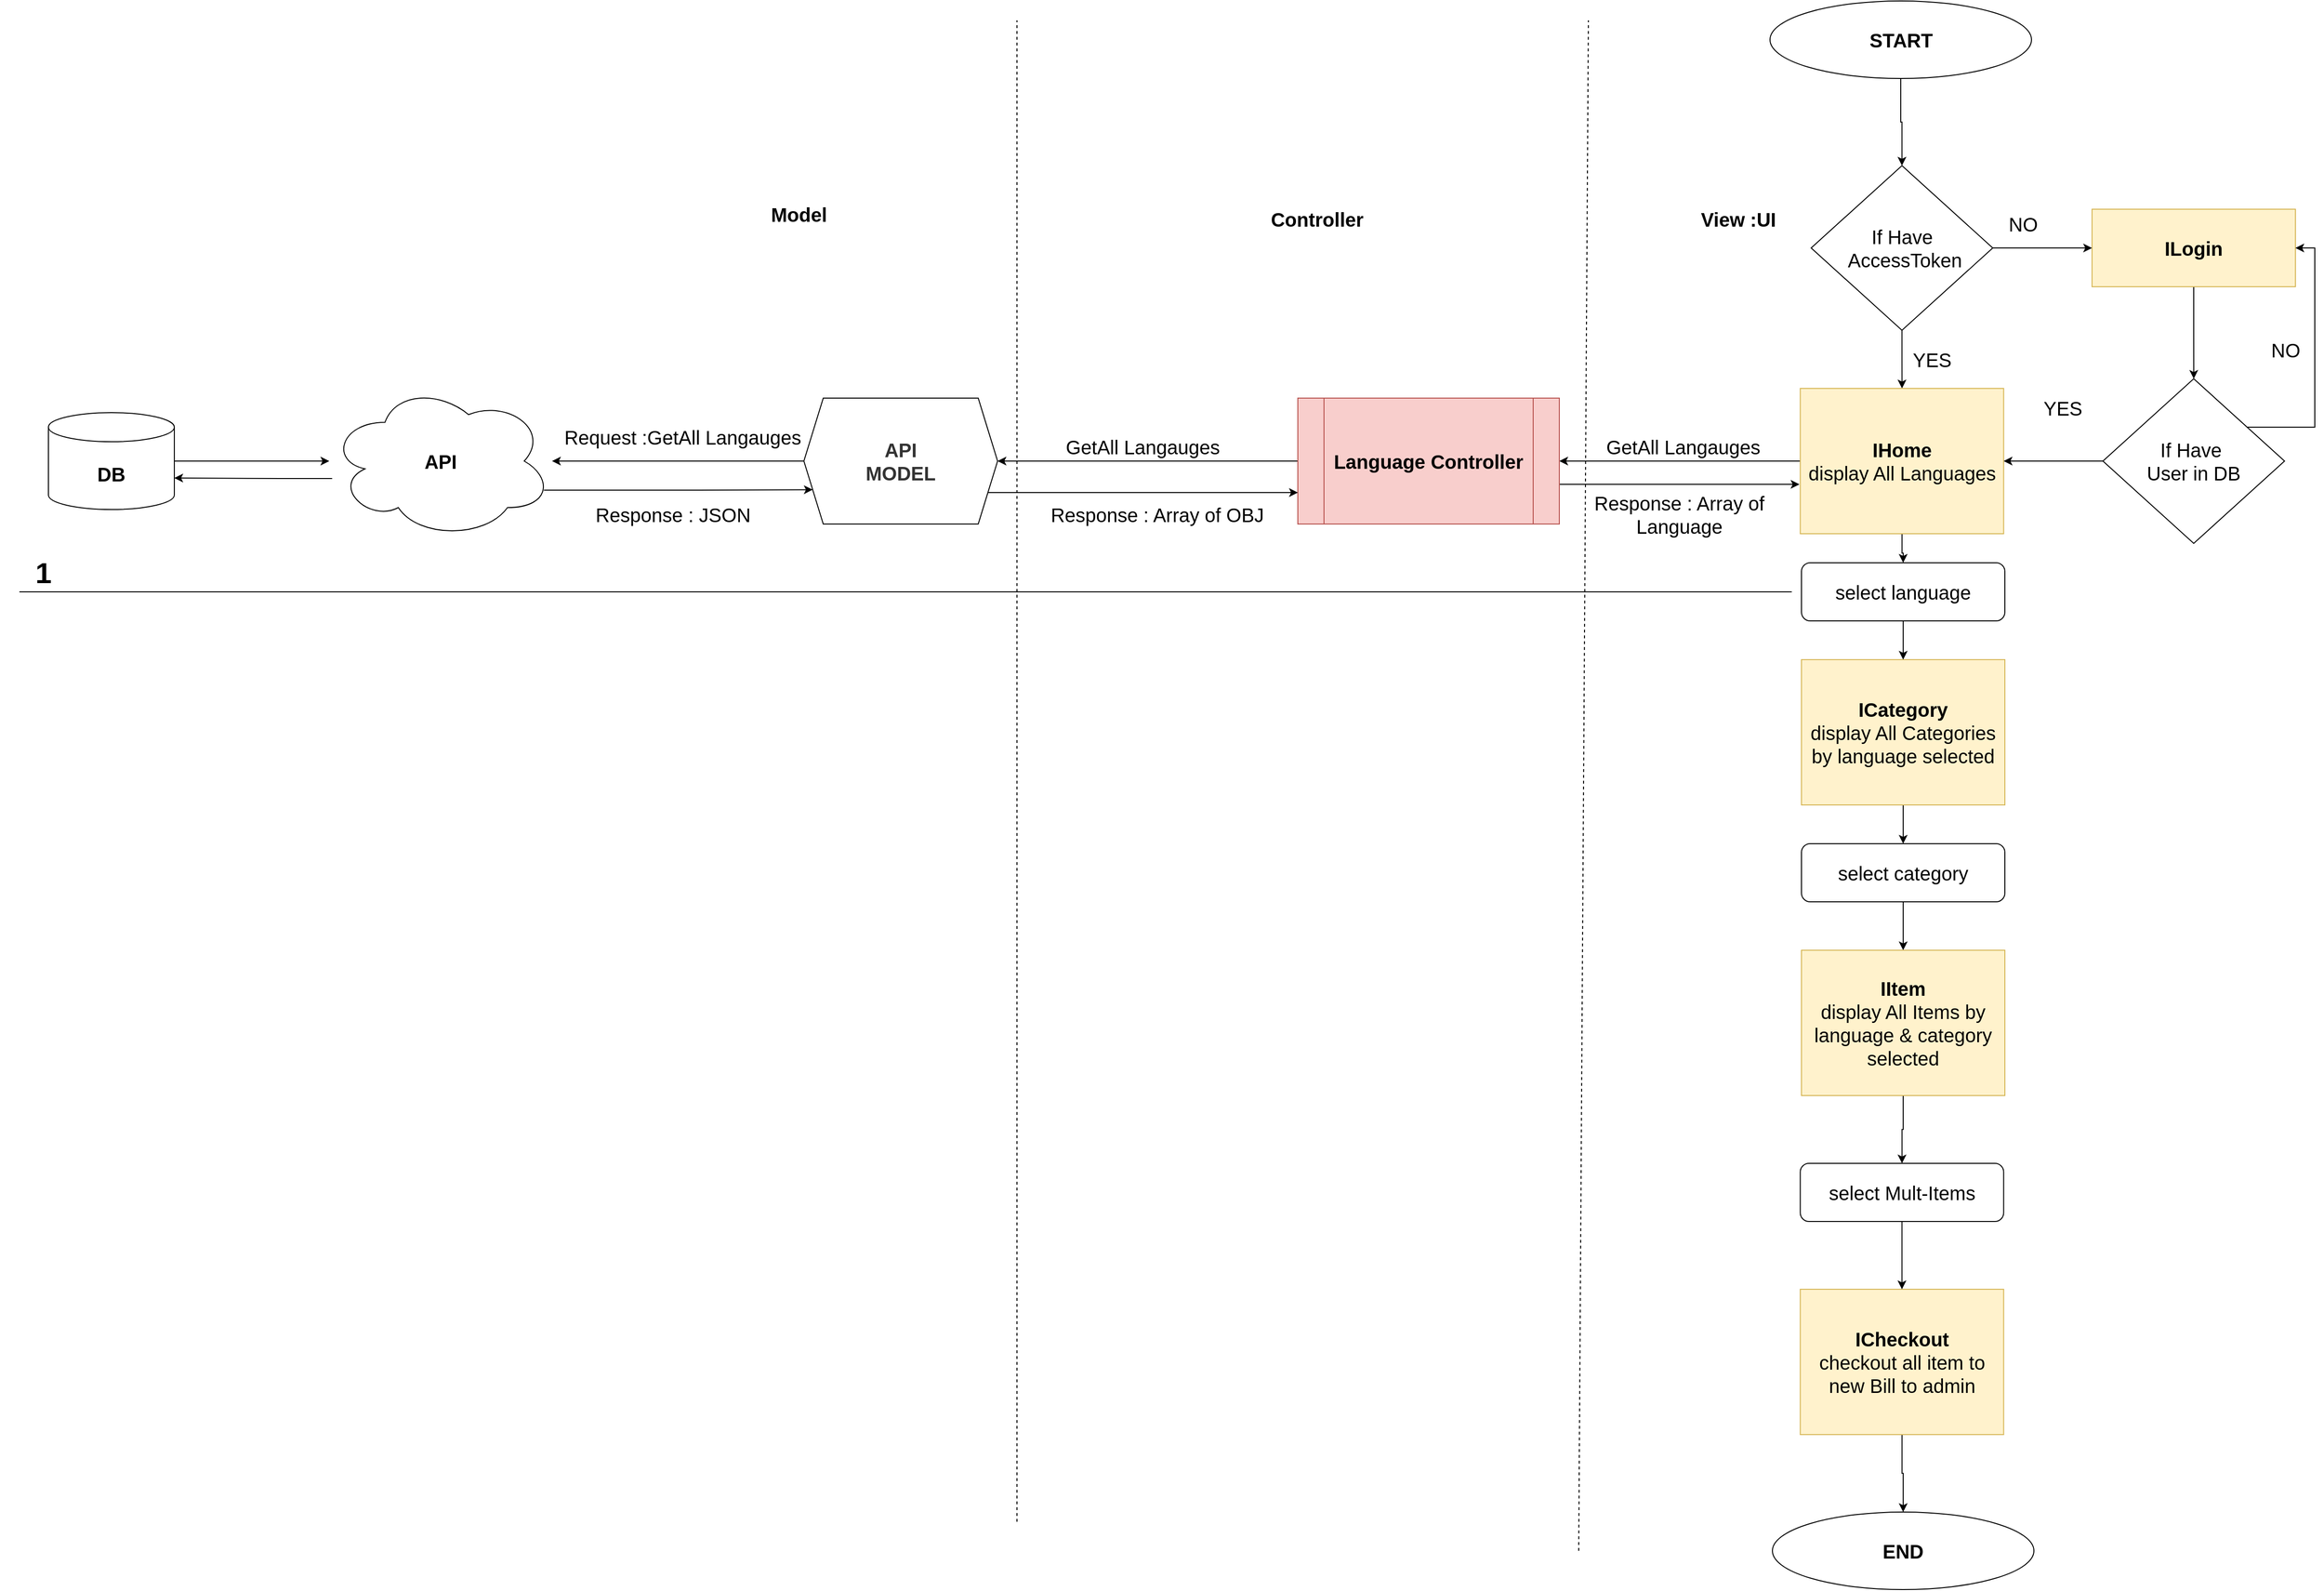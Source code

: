 <mxfile version="14.5.1" type="device"><diagram id="G1dGGnGG7izVduJYeam-" name="Page-1"><mxGraphModel dx="3122" dy="822" grid="1" gridSize="10" guides="1" tooltips="1" connect="1" arrows="1" fold="1" page="1" pageScale="1" pageWidth="850" pageHeight="1100" math="0" shadow="0"><root><mxCell id="0"/><mxCell id="1" parent="0"/><mxCell id="y75Z-HyhHtQjyOZktTVX-11" value="" style="edgeStyle=orthogonalEdgeStyle;rounded=0;orthogonalLoop=1;jettySize=auto;html=1;fontSize=20;" edge="1" parent="1" source="y75Z-HyhHtQjyOZktTVX-1" target="y75Z-HyhHtQjyOZktTVX-10"><mxGeometry relative="1" as="geometry"/></mxCell><mxCell id="y75Z-HyhHtQjyOZktTVX-1" value="ILogin" style="rounded=0;whiteSpace=wrap;html=1;fillColor=#fff2cc;strokeColor=#d6b656;fontStyle=1;fontSize=20;" vertex="1" parent="1"><mxGeometry x="590" y="235" width="210" height="80" as="geometry"/></mxCell><mxCell id="y75Z-HyhHtQjyOZktTVX-4" value="" style="edgeStyle=orthogonalEdgeStyle;rounded=0;orthogonalLoop=1;jettySize=auto;html=1;fontSize=20;exitX=0.5;exitY=1;exitDx=0;exitDy=0;" edge="1" parent="1" source="y75Z-HyhHtQjyOZktTVX-34" target="y75Z-HyhHtQjyOZktTVX-3"><mxGeometry relative="1" as="geometry"><mxPoint x="393.8" y="140" as="sourcePoint"/></mxGeometry></mxCell><mxCell id="y75Z-HyhHtQjyOZktTVX-6" value="" style="edgeStyle=orthogonalEdgeStyle;rounded=0;orthogonalLoop=1;jettySize=auto;html=1;fontSize=20;" edge="1" parent="1" source="y75Z-HyhHtQjyOZktTVX-3" target="y75Z-HyhHtQjyOZktTVX-5"><mxGeometry relative="1" as="geometry"/></mxCell><mxCell id="y75Z-HyhHtQjyOZktTVX-9" value="" style="edgeStyle=orthogonalEdgeStyle;rounded=0;orthogonalLoop=1;jettySize=auto;html=1;fontSize=20;" edge="1" parent="1" source="y75Z-HyhHtQjyOZktTVX-3" target="y75Z-HyhHtQjyOZktTVX-1"><mxGeometry relative="1" as="geometry"/></mxCell><mxCell id="y75Z-HyhHtQjyOZktTVX-3" value="If Have&lt;br&gt;&amp;nbsp;AccessToken" style="rhombus;whiteSpace=wrap;html=1;fontSize=20;" vertex="1" parent="1"><mxGeometry x="300" y="190" width="187.5" height="170" as="geometry"/></mxCell><mxCell id="y75Z-HyhHtQjyOZktTVX-24" value="" style="edgeStyle=orthogonalEdgeStyle;rounded=0;orthogonalLoop=1;jettySize=auto;html=1;fontSize=20;" edge="1" parent="1" source="y75Z-HyhHtQjyOZktTVX-5" target="y75Z-HyhHtQjyOZktTVX-20"><mxGeometry relative="1" as="geometry"/></mxCell><mxCell id="y75Z-HyhHtQjyOZktTVX-39" style="edgeStyle=orthogonalEdgeStyle;rounded=0;orthogonalLoop=1;jettySize=auto;html=1;fontSize=20;" edge="1" parent="1" source="y75Z-HyhHtQjyOZktTVX-5" target="y75Z-HyhHtQjyOZktTVX-38"><mxGeometry relative="1" as="geometry"/></mxCell><mxCell id="y75Z-HyhHtQjyOZktTVX-5" value="IHome&lt;br&gt;&lt;span style=&quot;font-weight: normal&quot;&gt;display All Languages&lt;/span&gt;" style="rounded=0;whiteSpace=wrap;html=1;fillColor=#fff2cc;strokeColor=#d6b656;fontStyle=1;fontSize=20;" vertex="1" parent="1"><mxGeometry x="288.75" y="420" width="210" height="150" as="geometry"/></mxCell><mxCell id="y75Z-HyhHtQjyOZktTVX-7" value="YES" style="text;html=1;strokeColor=none;fillColor=none;align=center;verticalAlign=middle;whiteSpace=wrap;rounded=0;fontSize=20;" vertex="1" parent="1"><mxGeometry x="405" y="380" width="40" height="20" as="geometry"/></mxCell><mxCell id="y75Z-HyhHtQjyOZktTVX-8" value="NO" style="text;html=1;strokeColor=none;fillColor=none;align=center;verticalAlign=middle;whiteSpace=wrap;rounded=0;fontSize=20;" vertex="1" parent="1"><mxGeometry x="498.75" y="240" width="40" height="20" as="geometry"/></mxCell><mxCell id="y75Z-HyhHtQjyOZktTVX-15" value="" style="edgeStyle=orthogonalEdgeStyle;rounded=0;orthogonalLoop=1;jettySize=auto;html=1;fontSize=20;" edge="1" parent="1" source="y75Z-HyhHtQjyOZktTVX-10" target="y75Z-HyhHtQjyOZktTVX-5"><mxGeometry relative="1" as="geometry"/></mxCell><mxCell id="y75Z-HyhHtQjyOZktTVX-17" style="edgeStyle=orthogonalEdgeStyle;rounded=0;orthogonalLoop=1;jettySize=auto;html=1;entryX=1;entryY=0.5;entryDx=0;entryDy=0;fontSize=20;" edge="1" parent="1" source="y75Z-HyhHtQjyOZktTVX-10" target="y75Z-HyhHtQjyOZktTVX-1"><mxGeometry relative="1" as="geometry"><Array as="points"><mxPoint x="820" y="460"/><mxPoint x="820" y="275"/></Array></mxGeometry></mxCell><mxCell id="y75Z-HyhHtQjyOZktTVX-10" value="If Have&amp;nbsp;&lt;br&gt;User in DB" style="rhombus;whiteSpace=wrap;html=1;fontSize=20;" vertex="1" parent="1"><mxGeometry x="601.25" y="410" width="187.5" height="170" as="geometry"/></mxCell><mxCell id="y75Z-HyhHtQjyOZktTVX-16" value="YES" style="text;html=1;strokeColor=none;fillColor=none;align=center;verticalAlign=middle;whiteSpace=wrap;rounded=0;fontSize=20;" vertex="1" parent="1"><mxGeometry x="540" y="430" width="40" height="20" as="geometry"/></mxCell><mxCell id="y75Z-HyhHtQjyOZktTVX-18" value="NO" style="text;html=1;strokeColor=none;fillColor=none;align=center;verticalAlign=middle;whiteSpace=wrap;rounded=0;fontSize=20;" vertex="1" parent="1"><mxGeometry x="770" y="370" width="40" height="20" as="geometry"/></mxCell><mxCell id="y75Z-HyhHtQjyOZktTVX-27" value="" style="edgeStyle=orthogonalEdgeStyle;rounded=0;orthogonalLoop=1;jettySize=auto;html=1;fontSize=20;" edge="1" parent="1" source="y75Z-HyhHtQjyOZktTVX-19" target="y75Z-HyhHtQjyOZktTVX-26"><mxGeometry relative="1" as="geometry"/></mxCell><mxCell id="y75Z-HyhHtQjyOZktTVX-19" value="ICategory&lt;br&gt;&lt;span style=&quot;font-weight: normal&quot;&gt;display All Categories by language selected&lt;/span&gt;" style="rounded=0;whiteSpace=wrap;html=1;fillColor=#fff2cc;strokeColor=#d6b656;fontStyle=1;fontSize=20;" vertex="1" parent="1"><mxGeometry x="290" y="700" width="210" height="150" as="geometry"/></mxCell><mxCell id="y75Z-HyhHtQjyOZktTVX-25" value="" style="edgeStyle=orthogonalEdgeStyle;rounded=0;orthogonalLoop=1;jettySize=auto;html=1;fontSize=20;" edge="1" parent="1" source="y75Z-HyhHtQjyOZktTVX-20" target="y75Z-HyhHtQjyOZktTVX-19"><mxGeometry relative="1" as="geometry"/></mxCell><mxCell id="y75Z-HyhHtQjyOZktTVX-20" value="select language" style="rounded=1;whiteSpace=wrap;html=1;fontSize=20;" vertex="1" parent="1"><mxGeometry x="290" y="600" width="210" height="60" as="geometry"/></mxCell><mxCell id="y75Z-HyhHtQjyOZktTVX-29" value="" style="edgeStyle=orthogonalEdgeStyle;rounded=0;orthogonalLoop=1;jettySize=auto;html=1;fontSize=20;" edge="1" parent="1" source="y75Z-HyhHtQjyOZktTVX-26" target="y75Z-HyhHtQjyOZktTVX-28"><mxGeometry relative="1" as="geometry"/></mxCell><mxCell id="y75Z-HyhHtQjyOZktTVX-26" value="select category" style="rounded=1;whiteSpace=wrap;html=1;fontSize=20;" vertex="1" parent="1"><mxGeometry x="290" y="890" width="210" height="60" as="geometry"/></mxCell><mxCell id="y75Z-HyhHtQjyOZktTVX-32" value="" style="edgeStyle=orthogonalEdgeStyle;rounded=0;orthogonalLoop=1;jettySize=auto;html=1;fontSize=20;" edge="1" parent="1" source="y75Z-HyhHtQjyOZktTVX-28" target="y75Z-HyhHtQjyOZktTVX-31"><mxGeometry relative="1" as="geometry"/></mxCell><mxCell id="y75Z-HyhHtQjyOZktTVX-28" value="IItem&lt;br&gt;&lt;span style=&quot;font-weight: normal&quot;&gt;display All Items by language &amp;amp; category selected&lt;/span&gt;" style="rounded=0;whiteSpace=wrap;html=1;fillColor=#fff2cc;strokeColor=#d6b656;fontStyle=1;fontSize=20;" vertex="1" parent="1"><mxGeometry x="290" y="1000" width="210" height="150" as="geometry"/></mxCell><mxCell id="y75Z-HyhHtQjyOZktTVX-36" value="" style="edgeStyle=orthogonalEdgeStyle;rounded=0;orthogonalLoop=1;jettySize=auto;html=1;fontSize=20;" edge="1" parent="1" source="y75Z-HyhHtQjyOZktTVX-30" target="y75Z-HyhHtQjyOZktTVX-35"><mxGeometry relative="1" as="geometry"/></mxCell><mxCell id="y75Z-HyhHtQjyOZktTVX-30" value="ICheckout&lt;br&gt;&lt;span style=&quot;font-weight: normal&quot;&gt;checkout all item to new Bill to admin&lt;/span&gt;" style="rounded=0;whiteSpace=wrap;html=1;fillColor=#fff2cc;strokeColor=#d6b656;fontStyle=1;fontSize=20;" vertex="1" parent="1"><mxGeometry x="288.75" y="1350" width="210" height="150" as="geometry"/></mxCell><mxCell id="y75Z-HyhHtQjyOZktTVX-33" value="" style="edgeStyle=orthogonalEdgeStyle;rounded=0;orthogonalLoop=1;jettySize=auto;html=1;fontSize=20;" edge="1" parent="1" source="y75Z-HyhHtQjyOZktTVX-31" target="y75Z-HyhHtQjyOZktTVX-30"><mxGeometry relative="1" as="geometry"/></mxCell><mxCell id="y75Z-HyhHtQjyOZktTVX-31" value="select Mult-Items" style="rounded=1;whiteSpace=wrap;html=1;fontSize=20;" vertex="1" parent="1"><mxGeometry x="288.75" y="1220" width="210" height="60" as="geometry"/></mxCell><mxCell id="y75Z-HyhHtQjyOZktTVX-34" value="&lt;b&gt;START&lt;/b&gt;" style="ellipse;whiteSpace=wrap;html=1;fontSize=20;" vertex="1" parent="1"><mxGeometry x="257.5" y="20" width="270" height="80" as="geometry"/></mxCell><mxCell id="y75Z-HyhHtQjyOZktTVX-35" value="&lt;b&gt;END&lt;/b&gt;" style="ellipse;whiteSpace=wrap;html=1;fontSize=20;" vertex="1" parent="1"><mxGeometry x="260" y="1580" width="270" height="80" as="geometry"/></mxCell><mxCell id="y75Z-HyhHtQjyOZktTVX-47" style="edgeStyle=orthogonalEdgeStyle;rounded=0;orthogonalLoop=1;jettySize=auto;html=1;entryX=1;entryY=0.5;entryDx=0;entryDy=0;fontSize=20;" edge="1" parent="1" source="y75Z-HyhHtQjyOZktTVX-38" target="y75Z-HyhHtQjyOZktTVX-45"><mxGeometry relative="1" as="geometry"/></mxCell><mxCell id="y75Z-HyhHtQjyOZktTVX-54" style="edgeStyle=orthogonalEdgeStyle;rounded=0;orthogonalLoop=1;jettySize=auto;html=1;entryX=-0.004;entryY=0.66;entryDx=0;entryDy=0;entryPerimeter=0;fontSize=20;" edge="1" parent="1" source="y75Z-HyhHtQjyOZktTVX-38" target="y75Z-HyhHtQjyOZktTVX-5"><mxGeometry relative="1" as="geometry"><Array as="points"><mxPoint x="120" y="519"/><mxPoint x="120" y="519"/></Array></mxGeometry></mxCell><mxCell id="y75Z-HyhHtQjyOZktTVX-38" value="Language Controller" style="shape=process;whiteSpace=wrap;html=1;backgroundOutline=1;fontSize=20;fillColor=#f8cecc;strokeColor=#b85450;fontStyle=1" vertex="1" parent="1"><mxGeometry x="-230" y="430" width="270" height="130" as="geometry"/></mxCell><mxCell id="y75Z-HyhHtQjyOZktTVX-40" value="GetAll Langauges" style="text;html=1;strokeColor=none;fillColor=none;align=center;verticalAlign=middle;whiteSpace=wrap;rounded=0;fontSize=20;" vertex="1" parent="1"><mxGeometry x="77.5" y="470" width="180" height="20" as="geometry"/></mxCell><mxCell id="y75Z-HyhHtQjyOZktTVX-41" value="Request :GetAll Langauges" style="text;html=1;strokeColor=none;fillColor=none;align=center;verticalAlign=middle;whiteSpace=wrap;rounded=0;fontSize=20;" vertex="1" parent="1"><mxGeometry x="-990" y="460" width="250" height="20" as="geometry"/></mxCell><mxCell id="y75Z-HyhHtQjyOZktTVX-48" style="edgeStyle=orthogonalEdgeStyle;rounded=0;orthogonalLoop=1;jettySize=auto;html=1;fontSize=20;" edge="1" parent="1" source="y75Z-HyhHtQjyOZktTVX-45" target="y75Z-HyhHtQjyOZktTVX-46"><mxGeometry relative="1" as="geometry"/></mxCell><mxCell id="y75Z-HyhHtQjyOZktTVX-53" style="edgeStyle=orthogonalEdgeStyle;rounded=0;orthogonalLoop=1;jettySize=auto;html=1;entryX=0;entryY=0.75;entryDx=0;entryDy=0;fontSize=20;" edge="1" parent="1" source="y75Z-HyhHtQjyOZktTVX-45" target="y75Z-HyhHtQjyOZktTVX-38"><mxGeometry relative="1" as="geometry"><Array as="points"><mxPoint x="-385" y="528"/></Array></mxGeometry></mxCell><mxCell id="y75Z-HyhHtQjyOZktTVX-45" value="&lt;span style=&quot;color: rgb(51 , 51 , 51) ; font-weight: 700&quot;&gt;API&lt;/span&gt;&lt;br style=&quot;color: rgb(51 , 51 , 51) ; font-weight: 700&quot;&gt;&lt;span style=&quot;color: rgb(51 , 51 , 51) ; font-weight: 700&quot;&gt;MODEL&lt;/span&gt;" style="shape=hexagon;perimeter=hexagonPerimeter2;whiteSpace=wrap;html=1;fixedSize=1;fontSize=20;" vertex="1" parent="1"><mxGeometry x="-740" y="430" width="200" height="130" as="geometry"/></mxCell><mxCell id="y75Z-HyhHtQjyOZktTVX-52" style="edgeStyle=orthogonalEdgeStyle;rounded=0;orthogonalLoop=1;jettySize=auto;html=1;entryX=0;entryY=0.75;entryDx=0;entryDy=0;fontSize=20;" edge="1" parent="1" source="y75Z-HyhHtQjyOZktTVX-46" target="y75Z-HyhHtQjyOZktTVX-45"><mxGeometry relative="1" as="geometry"><Array as="points"><mxPoint x="-850" y="525"/><mxPoint x="-850" y="525"/></Array></mxGeometry></mxCell><mxCell id="y75Z-HyhHtQjyOZktTVX-67" style="edgeStyle=orthogonalEdgeStyle;rounded=0;orthogonalLoop=1;jettySize=auto;html=1;entryX=1;entryY=0;entryDx=0;entryDy=67.5;entryPerimeter=0;fontSize=20;" edge="1" parent="1" source="y75Z-HyhHtQjyOZktTVX-46" target="y75Z-HyhHtQjyOZktTVX-49"><mxGeometry relative="1" as="geometry"><Array as="points"><mxPoint x="-1280" y="513"/><mxPoint x="-1280" y="513"/></Array></mxGeometry></mxCell><mxCell id="y75Z-HyhHtQjyOZktTVX-46" value="&lt;b&gt;API&lt;/b&gt;" style="ellipse;shape=cloud;whiteSpace=wrap;html=1;fontSize=20;" vertex="1" parent="1"><mxGeometry x="-1230" y="415" width="230" height="160" as="geometry"/></mxCell><mxCell id="y75Z-HyhHtQjyOZktTVX-50" style="edgeStyle=orthogonalEdgeStyle;rounded=0;orthogonalLoop=1;jettySize=auto;html=1;fontSize=20;" edge="1" parent="1" source="y75Z-HyhHtQjyOZktTVX-49" target="y75Z-HyhHtQjyOZktTVX-46"><mxGeometry relative="1" as="geometry"/></mxCell><mxCell id="y75Z-HyhHtQjyOZktTVX-49" value="&lt;b&gt;DB&lt;/b&gt;" style="shape=cylinder3;whiteSpace=wrap;html=1;boundedLbl=1;backgroundOutline=1;size=15;fontSize=20;" vertex="1" parent="1"><mxGeometry x="-1520" y="445" width="130" height="100" as="geometry"/></mxCell><mxCell id="y75Z-HyhHtQjyOZktTVX-55" value="GetAll Langauges" style="text;html=1;strokeColor=none;fillColor=none;align=center;verticalAlign=middle;whiteSpace=wrap;rounded=0;fontSize=20;" vertex="1" parent="1"><mxGeometry x="-480" y="470" width="180" height="20" as="geometry"/></mxCell><mxCell id="y75Z-HyhHtQjyOZktTVX-57" value="Response : JSON" style="text;html=1;strokeColor=none;fillColor=none;align=center;verticalAlign=middle;whiteSpace=wrap;rounded=0;fontSize=20;" vertex="1" parent="1"><mxGeometry x="-1000" y="540" width="250" height="20" as="geometry"/></mxCell><mxCell id="y75Z-HyhHtQjyOZktTVX-58" value="Response : Array of OBJ" style="text;html=1;strokeColor=none;fillColor=none;align=center;verticalAlign=middle;whiteSpace=wrap;rounded=0;fontSize=20;" vertex="1" parent="1"><mxGeometry x="-500" y="540" width="250" height="20" as="geometry"/></mxCell><mxCell id="y75Z-HyhHtQjyOZktTVX-59" value="Response : Array of Language" style="text;html=1;strokeColor=none;fillColor=none;align=center;verticalAlign=middle;whiteSpace=wrap;rounded=0;fontSize=20;" vertex="1" parent="1"><mxGeometry x="38.75" y="540" width="250" height="20" as="geometry"/></mxCell><mxCell id="y75Z-HyhHtQjyOZktTVX-61" value="" style="endArrow=none;dashed=1;html=1;fontSize=20;" edge="1" parent="1"><mxGeometry width="50" height="50" relative="1" as="geometry"><mxPoint x="-520" y="1590" as="sourcePoint"/><mxPoint x="-520" y="40" as="targetPoint"/></mxGeometry></mxCell><mxCell id="y75Z-HyhHtQjyOZktTVX-62" value="View :UI" style="text;html=1;strokeColor=none;fillColor=none;align=center;verticalAlign=middle;whiteSpace=wrap;rounded=0;fontSize=20;fontStyle=1" vertex="1" parent="1"><mxGeometry x="180" y="235" width="90" height="20" as="geometry"/></mxCell><mxCell id="y75Z-HyhHtQjyOZktTVX-63" value="" style="endArrow=none;dashed=1;html=1;fontSize=20;" edge="1" parent="1"><mxGeometry width="50" height="50" relative="1" as="geometry"><mxPoint x="60" y="1620" as="sourcePoint"/><mxPoint x="70" y="40" as="targetPoint"/></mxGeometry></mxCell><mxCell id="y75Z-HyhHtQjyOZktTVX-64" value="Controller" style="text;html=1;strokeColor=none;fillColor=none;align=center;verticalAlign=middle;whiteSpace=wrap;rounded=0;fontSize=20;fontStyle=1" vertex="1" parent="1"><mxGeometry x="-230" y="235" width="40" height="20" as="geometry"/></mxCell><mxCell id="y75Z-HyhHtQjyOZktTVX-65" value="Model" style="text;html=1;strokeColor=none;fillColor=none;align=center;verticalAlign=middle;whiteSpace=wrap;rounded=0;fontSize=20;fontStyle=1" vertex="1" parent="1"><mxGeometry x="-790" y="230" width="90" height="20" as="geometry"/></mxCell><mxCell id="y75Z-HyhHtQjyOZktTVX-68" value="" style="endArrow=none;html=1;fontSize=20;" edge="1" parent="1"><mxGeometry width="50" height="50" relative="1" as="geometry"><mxPoint x="-1550" y="630" as="sourcePoint"/><mxPoint x="280" y="630" as="targetPoint"/></mxGeometry></mxCell><mxCell id="y75Z-HyhHtQjyOZktTVX-69" value="1" style="text;html=1;strokeColor=none;fillColor=none;align=center;verticalAlign=middle;whiteSpace=wrap;rounded=0;fontSize=30;fontStyle=1" vertex="1" parent="1"><mxGeometry x="-1570" y="600" width="90" height="20" as="geometry"/></mxCell></root></mxGraphModel></diagram></mxfile>